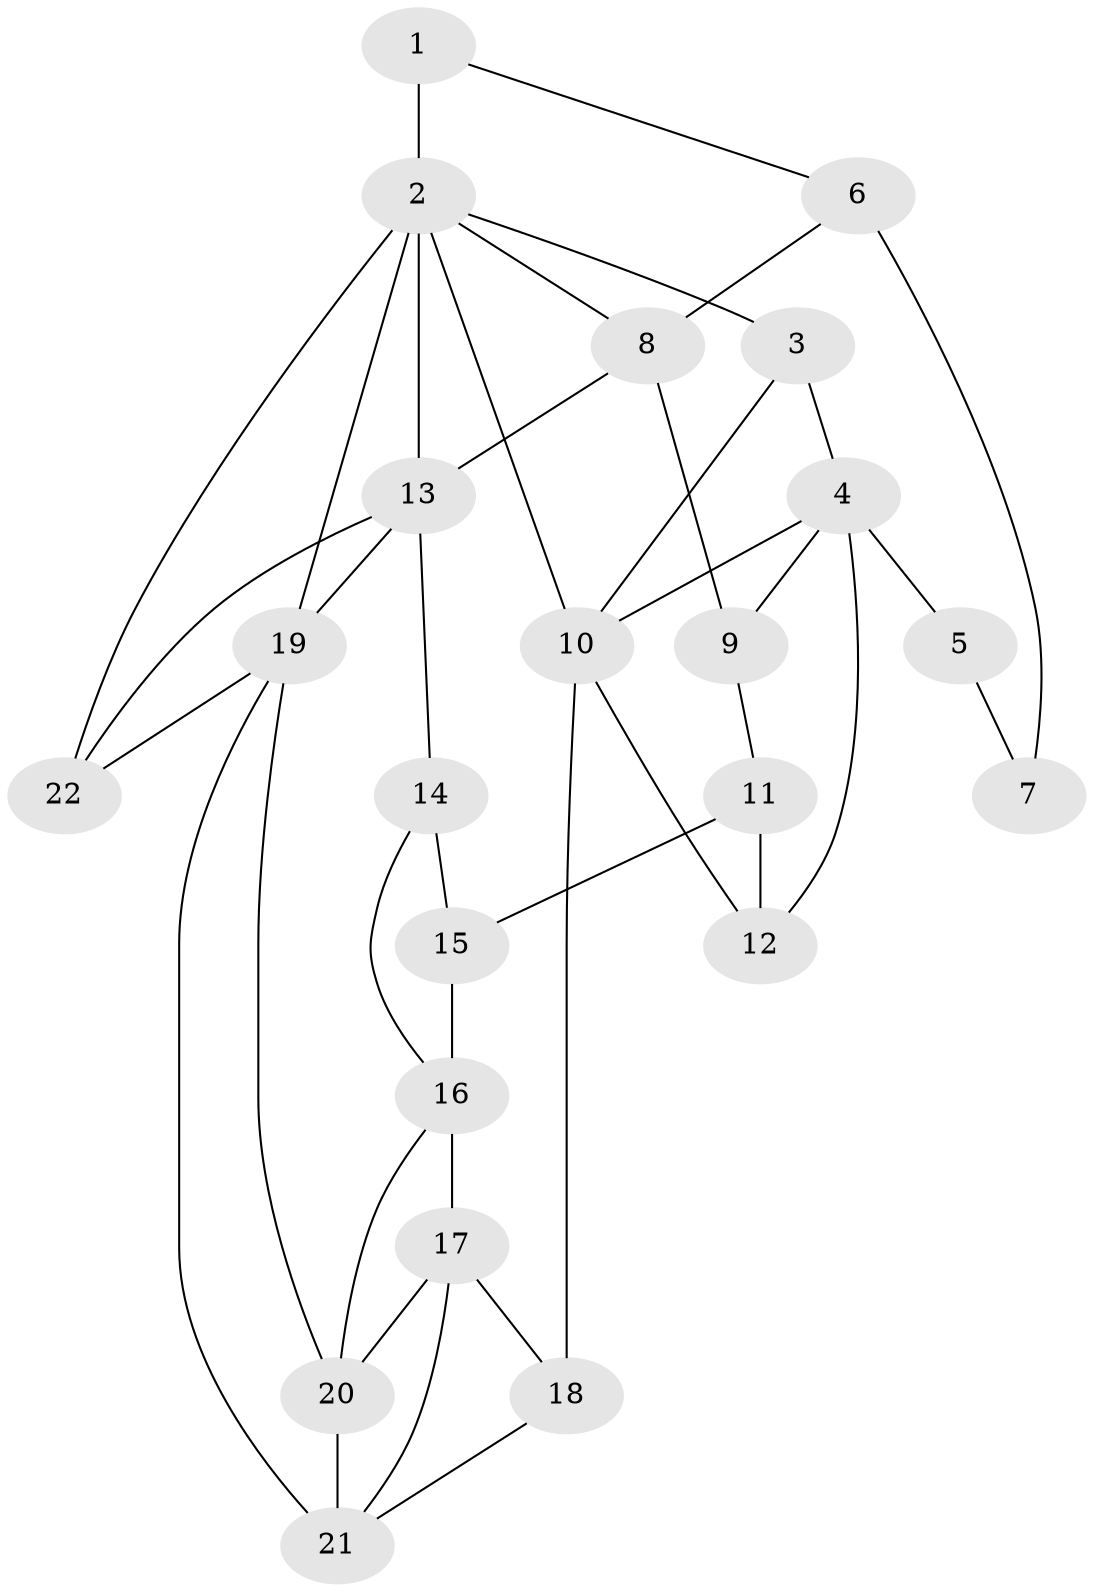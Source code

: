 // original degree distribution, {4: 0.25, 5: 0.4583333333333333, 6: 0.25, 3: 0.041666666666666664}
// Generated by graph-tools (version 1.1) at 2025/54/03/04/25 22:54:33]
// undirected, 22 vertices, 40 edges
graph export_dot {
  node [color=gray90,style=filled];
  1;
  2;
  3;
  4;
  5;
  6;
  7;
  8;
  9;
  10;
  11;
  12;
  13;
  14;
  15;
  16;
  17;
  18;
  19;
  20;
  21;
  22;
  1 -- 2 [weight=2.0];
  1 -- 6 [weight=1.0];
  2 -- 3 [weight=2.0];
  2 -- 8 [weight=1.0];
  2 -- 10 [weight=1.0];
  2 -- 13 [weight=2.0];
  2 -- 19 [weight=2.0];
  2 -- 22 [weight=2.0];
  3 -- 4 [weight=1.0];
  3 -- 10 [weight=1.0];
  4 -- 5 [weight=2.0];
  4 -- 9 [weight=1.0];
  4 -- 10 [weight=1.0];
  4 -- 12 [weight=1.0];
  5 -- 7 [weight=2.0];
  6 -- 7 [weight=2.0];
  6 -- 8 [weight=1.0];
  8 -- 9 [weight=2.0];
  8 -- 13 [weight=1.0];
  9 -- 11 [weight=2.0];
  10 -- 12 [weight=1.0];
  10 -- 18 [weight=2.0];
  11 -- 12 [weight=2.0];
  11 -- 15 [weight=2.0];
  13 -- 14 [weight=1.0];
  13 -- 19 [weight=1.0];
  13 -- 22 [weight=1.0];
  14 -- 15 [weight=2.0];
  14 -- 16 [weight=1.0];
  15 -- 16 [weight=1.0];
  16 -- 17 [weight=2.0];
  16 -- 20 [weight=1.0];
  17 -- 18 [weight=1.0];
  17 -- 20 [weight=2.0];
  17 -- 21 [weight=1.0];
  18 -- 21 [weight=1.0];
  19 -- 20 [weight=1.0];
  19 -- 21 [weight=1.0];
  19 -- 22 [weight=1.0];
  20 -- 21 [weight=2.0];
}
